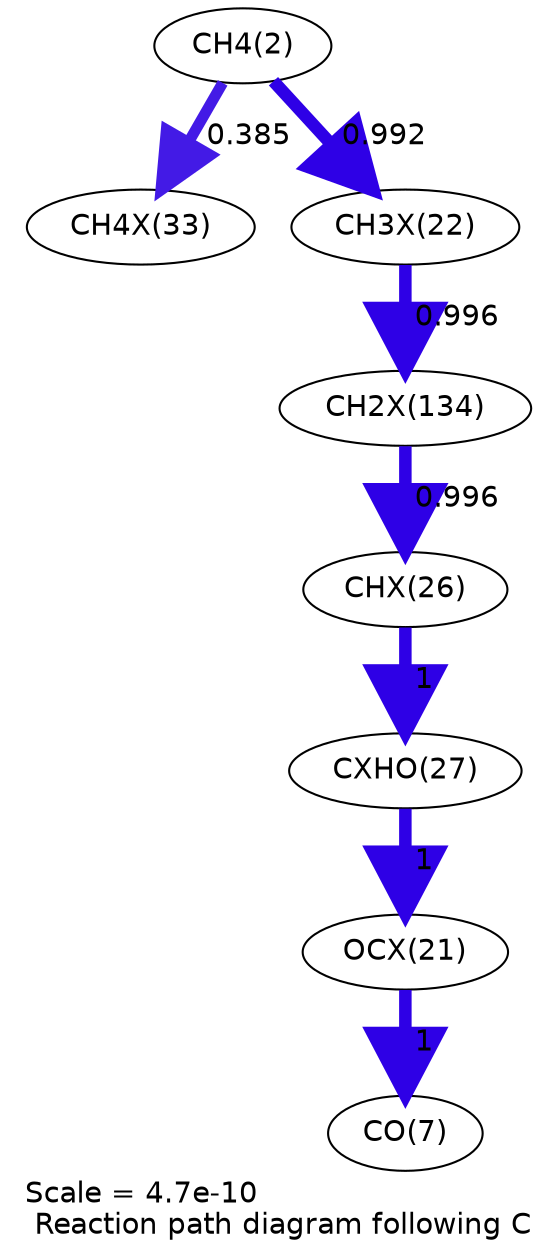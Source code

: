 digraph reaction_paths {
center=1;
s4 -> s32[fontname="Helvetica", penwidth=5.28, arrowsize=2.64, color="0.7, 0.885, 0.9"
, label=" 0.385"];
s4 -> s28[fontname="Helvetica", penwidth=5.99, arrowsize=3, color="0.7, 1.49, 0.9"
, label=" 0.992"];
s28 -> s39[fontname="Helvetica", penwidth=6, arrowsize=3, color="0.7, 1.5, 0.9"
, label=" 0.996"];
s39 -> s30[fontname="Helvetica", penwidth=6, arrowsize=3, color="0.7, 1.5, 0.9"
, label=" 0.996"];
s30 -> s31[fontname="Helvetica", penwidth=6, arrowsize=3, color="0.7, 1.5, 0.9"
, label=" 1"];
s31 -> s27[fontname="Helvetica", penwidth=6, arrowsize=3, color="0.7, 1.5, 0.9"
, label=" 1"];
s27 -> s9[fontname="Helvetica", penwidth=6, arrowsize=3, color="0.7, 1.5, 0.9"
, label=" 1"];
s4 [ fontname="Helvetica", label="CH4(2)"];
s9 [ fontname="Helvetica", label="CO(7)"];
s27 [ fontname="Helvetica", label="OCX(21)"];
s28 [ fontname="Helvetica", label="CH3X(22)"];
s30 [ fontname="Helvetica", label="CHX(26)"];
s31 [ fontname="Helvetica", label="CXHO(27)"];
s32 [ fontname="Helvetica", label="CH4X(33)"];
s39 [ fontname="Helvetica", label="CH2X(134)"];
 label = "Scale = 4.7e-10\l Reaction path diagram following C";
 fontname = "Helvetica";
}
